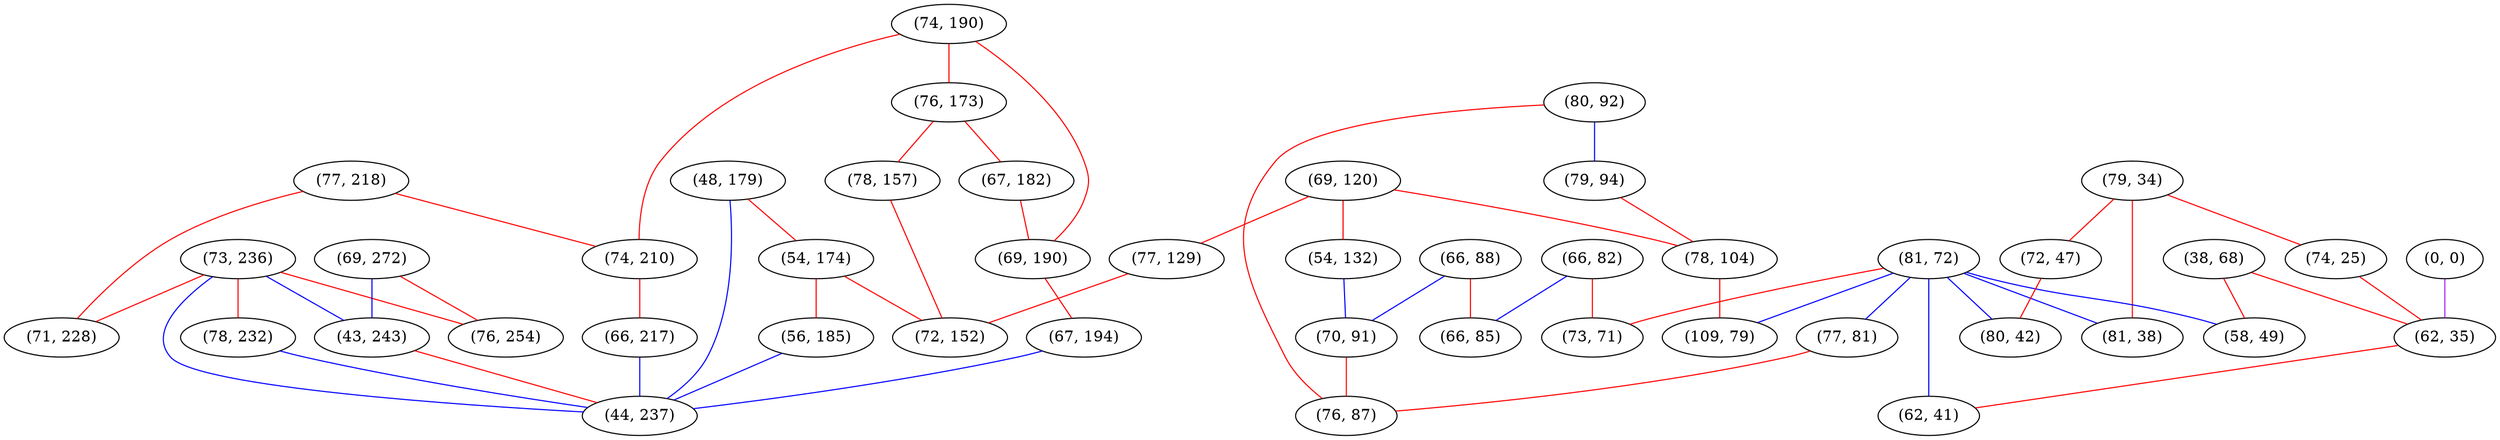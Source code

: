 graph "" {
"(73, 236)";
"(74, 190)";
"(79, 34)";
"(66, 82)";
"(76, 173)";
"(77, 218)";
"(81, 72)";
"(80, 92)";
"(77, 81)";
"(74, 25)";
"(48, 179)";
"(74, 210)";
"(78, 157)";
"(38, 68)";
"(67, 182)";
"(69, 272)";
"(79, 94)";
"(69, 120)";
"(54, 174)";
"(56, 185)";
"(72, 47)";
"(73, 71)";
"(69, 190)";
"(67, 194)";
"(0, 0)";
"(81, 38)";
"(80, 42)";
"(77, 129)";
"(62, 35)";
"(71, 228)";
"(78, 232)";
"(66, 88)";
"(43, 243)";
"(78, 104)";
"(72, 152)";
"(66, 217)";
"(44, 237)";
"(62, 41)";
"(109, 79)";
"(54, 132)";
"(58, 49)";
"(70, 91)";
"(76, 87)";
"(66, 85)";
"(76, 254)";
"(73, 236)" -- "(71, 228)"  [color=red, key=0, weight=1];
"(73, 236)" -- "(44, 237)"  [color=blue, key=0, weight=3];
"(73, 236)" -- "(76, 254)"  [color=red, key=0, weight=1];
"(73, 236)" -- "(43, 243)"  [color=blue, key=0, weight=3];
"(73, 236)" -- "(78, 232)"  [color=red, key=0, weight=1];
"(74, 190)" -- "(76, 173)"  [color=red, key=0, weight=1];
"(74, 190)" -- "(69, 190)"  [color=red, key=0, weight=1];
"(74, 190)" -- "(74, 210)"  [color=red, key=0, weight=1];
"(79, 34)" -- "(81, 38)"  [color=red, key=0, weight=1];
"(79, 34)" -- "(72, 47)"  [color=red, key=0, weight=1];
"(79, 34)" -- "(74, 25)"  [color=red, key=0, weight=1];
"(66, 82)" -- "(66, 85)"  [color=blue, key=0, weight=3];
"(66, 82)" -- "(73, 71)"  [color=red, key=0, weight=1];
"(76, 173)" -- "(67, 182)"  [color=red, key=0, weight=1];
"(76, 173)" -- "(78, 157)"  [color=red, key=0, weight=1];
"(77, 218)" -- "(71, 228)"  [color=red, key=0, weight=1];
"(77, 218)" -- "(74, 210)"  [color=red, key=0, weight=1];
"(81, 72)" -- "(81, 38)"  [color=blue, key=0, weight=3];
"(81, 72)" -- "(80, 42)"  [color=blue, key=0, weight=3];
"(81, 72)" -- "(62, 41)"  [color=blue, key=0, weight=3];
"(81, 72)" -- "(109, 79)"  [color=blue, key=0, weight=3];
"(81, 72)" -- "(77, 81)"  [color=blue, key=0, weight=3];
"(81, 72)" -- "(58, 49)"  [color=blue, key=0, weight=3];
"(81, 72)" -- "(73, 71)"  [color=red, key=0, weight=1];
"(80, 92)" -- "(76, 87)"  [color=red, key=0, weight=1];
"(80, 92)" -- "(79, 94)"  [color=blue, key=0, weight=3];
"(77, 81)" -- "(76, 87)"  [color=red, key=0, weight=1];
"(74, 25)" -- "(62, 35)"  [color=red, key=0, weight=1];
"(48, 179)" -- "(44, 237)"  [color=blue, key=0, weight=3];
"(48, 179)" -- "(54, 174)"  [color=red, key=0, weight=1];
"(74, 210)" -- "(66, 217)"  [color=red, key=0, weight=1];
"(78, 157)" -- "(72, 152)"  [color=red, key=0, weight=1];
"(38, 68)" -- "(62, 35)"  [color=red, key=0, weight=1];
"(38, 68)" -- "(58, 49)"  [color=red, key=0, weight=1];
"(67, 182)" -- "(69, 190)"  [color=red, key=0, weight=1];
"(69, 272)" -- "(76, 254)"  [color=red, key=0, weight=1];
"(69, 272)" -- "(43, 243)"  [color=blue, key=0, weight=3];
"(79, 94)" -- "(78, 104)"  [color=red, key=0, weight=1];
"(69, 120)" -- "(77, 129)"  [color=red, key=0, weight=1];
"(69, 120)" -- "(78, 104)"  [color=red, key=0, weight=1];
"(69, 120)" -- "(54, 132)"  [color=red, key=0, weight=1];
"(54, 174)" -- "(56, 185)"  [color=red, key=0, weight=1];
"(54, 174)" -- "(72, 152)"  [color=red, key=0, weight=1];
"(56, 185)" -- "(44, 237)"  [color=blue, key=0, weight=3];
"(72, 47)" -- "(80, 42)"  [color=red, key=0, weight=1];
"(69, 190)" -- "(67, 194)"  [color=red, key=0, weight=1];
"(67, 194)" -- "(44, 237)"  [color=blue, key=0, weight=3];
"(0, 0)" -- "(62, 35)"  [color=purple, key=0, weight=4];
"(77, 129)" -- "(72, 152)"  [color=red, key=0, weight=1];
"(62, 35)" -- "(62, 41)"  [color=red, key=0, weight=1];
"(78, 232)" -- "(44, 237)"  [color=blue, key=0, weight=3];
"(66, 88)" -- "(70, 91)"  [color=blue, key=0, weight=3];
"(66, 88)" -- "(66, 85)"  [color=red, key=0, weight=1];
"(43, 243)" -- "(44, 237)"  [color=red, key=0, weight=1];
"(78, 104)" -- "(109, 79)"  [color=red, key=0, weight=1];
"(66, 217)" -- "(44, 237)"  [color=blue, key=0, weight=3];
"(54, 132)" -- "(70, 91)"  [color=blue, key=0, weight=3];
"(70, 91)" -- "(76, 87)"  [color=red, key=0, weight=1];
}
